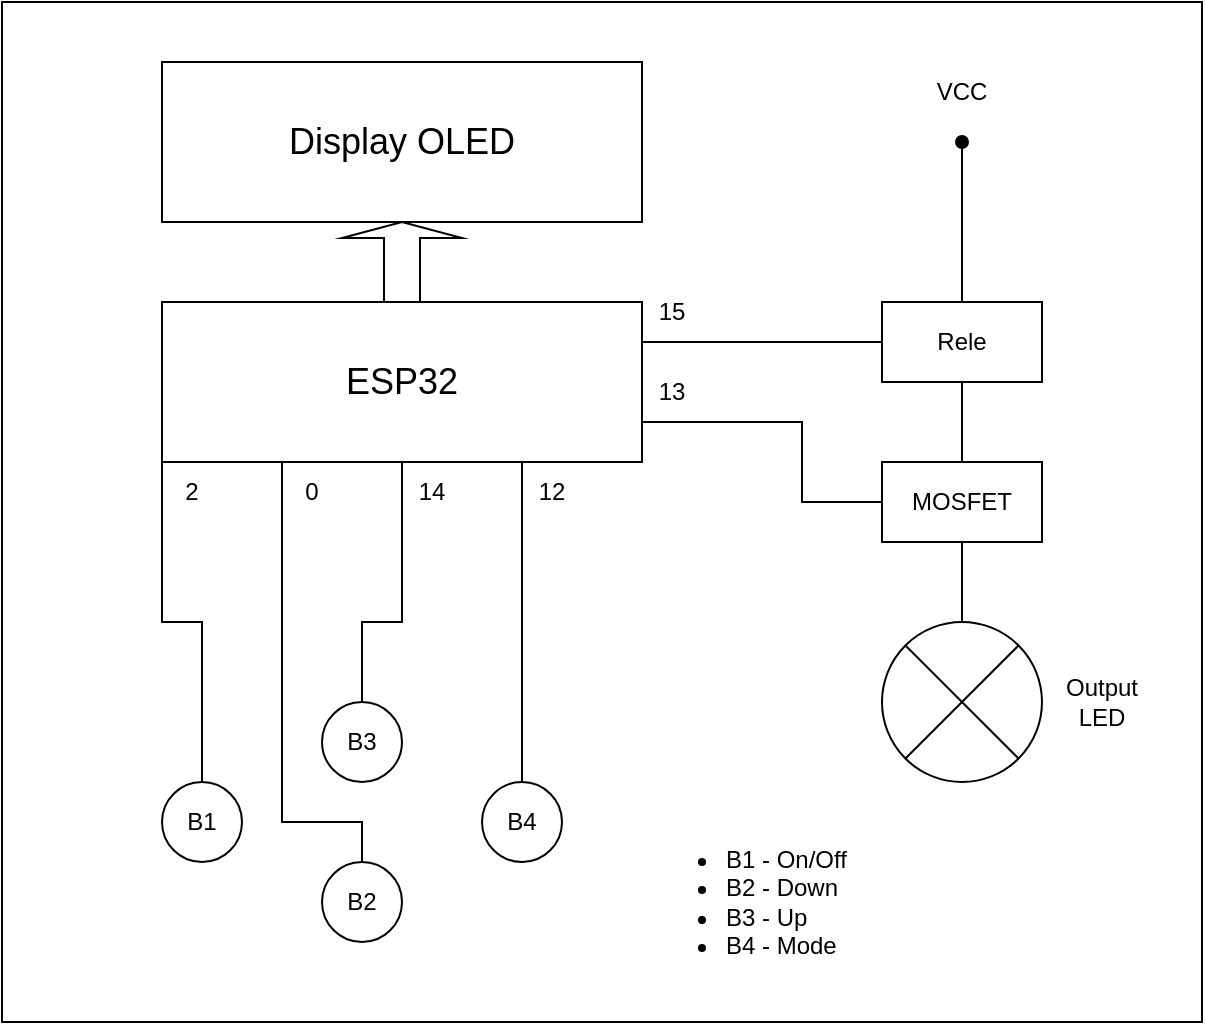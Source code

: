 <mxfile version="24.0.4" type="device" pages="2">
  <diagram name="Página-1" id="pLGN__kz6BKJUhdq8Tg8">
    <mxGraphModel dx="448" dy="465" grid="1" gridSize="10" guides="1" tooltips="1" connect="1" arrows="1" fold="1" page="1" pageScale="1" pageWidth="827" pageHeight="583" math="0" shadow="0">
      <root>
        <mxCell id="0" />
        <mxCell id="1" parent="0" />
        <mxCell id="VAup3q3DuHrqm3DOeZ1k-28" value="" style="rounded=0;whiteSpace=wrap;html=1;fillColor=none;" vertex="1" parent="1">
          <mxGeometry x="80" y="10" width="600" height="510" as="geometry" />
        </mxCell>
        <mxCell id="VAup3q3DuHrqm3DOeZ1k-17" style="edgeStyle=orthogonalEdgeStyle;rounded=0;orthogonalLoop=1;jettySize=auto;html=1;exitX=0.5;exitY=0;exitDx=0;exitDy=0;entryX=0;entryY=1;entryDx=0;entryDy=0;endArrow=none;endFill=0;" edge="1" parent="1" source="VAup3q3DuHrqm3DOeZ1k-1" target="VAup3q3DuHrqm3DOeZ1k-6">
          <mxGeometry relative="1" as="geometry" />
        </mxCell>
        <mxCell id="VAup3q3DuHrqm3DOeZ1k-1" value="B1" style="ellipse;whiteSpace=wrap;html=1;aspect=fixed;" vertex="1" parent="1">
          <mxGeometry x="160" y="400" width="40" height="40" as="geometry" />
        </mxCell>
        <mxCell id="VAup3q3DuHrqm3DOeZ1k-2" value="&lt;font style=&quot;font-size: 18px;&quot;&gt;Display OLED&lt;/font&gt;" style="rounded=0;whiteSpace=wrap;html=1;" vertex="1" parent="1">
          <mxGeometry x="160" y="40" width="240" height="80" as="geometry" />
        </mxCell>
        <mxCell id="VAup3q3DuHrqm3DOeZ1k-18" style="edgeStyle=orthogonalEdgeStyle;rounded=0;orthogonalLoop=1;jettySize=auto;html=1;exitX=0.5;exitY=0;exitDx=0;exitDy=0;entryX=0.5;entryY=1;entryDx=0;entryDy=0;endArrow=none;endFill=0;" edge="1" parent="1" source="VAup3q3DuHrqm3DOeZ1k-3" target="VAup3q3DuHrqm3DOeZ1k-6">
          <mxGeometry relative="1" as="geometry">
            <Array as="points">
              <mxPoint x="260" y="320" />
              <mxPoint x="280" y="320" />
            </Array>
          </mxGeometry>
        </mxCell>
        <mxCell id="VAup3q3DuHrqm3DOeZ1k-3" value="B3" style="ellipse;whiteSpace=wrap;html=1;aspect=fixed;" vertex="1" parent="1">
          <mxGeometry x="240" y="360" width="40" height="40" as="geometry" />
        </mxCell>
        <mxCell id="VAup3q3DuHrqm3DOeZ1k-19" style="edgeStyle=orthogonalEdgeStyle;rounded=0;orthogonalLoop=1;jettySize=auto;html=1;exitX=0.5;exitY=0;exitDx=0;exitDy=0;entryX=0.25;entryY=1;entryDx=0;entryDy=0;endArrow=none;endFill=0;" edge="1" parent="1" source="VAup3q3DuHrqm3DOeZ1k-4" target="VAup3q3DuHrqm3DOeZ1k-6">
          <mxGeometry relative="1" as="geometry">
            <Array as="points">
              <mxPoint x="260" y="420" />
              <mxPoint x="220" y="420" />
            </Array>
          </mxGeometry>
        </mxCell>
        <mxCell id="VAup3q3DuHrqm3DOeZ1k-4" value="B2" style="ellipse;whiteSpace=wrap;html=1;aspect=fixed;" vertex="1" parent="1">
          <mxGeometry x="240" y="440" width="40" height="40" as="geometry" />
        </mxCell>
        <mxCell id="VAup3q3DuHrqm3DOeZ1k-5" value="B4" style="ellipse;whiteSpace=wrap;html=1;aspect=fixed;" vertex="1" parent="1">
          <mxGeometry x="320" y="400" width="40" height="40" as="geometry" />
        </mxCell>
        <mxCell id="VAup3q3DuHrqm3DOeZ1k-15" style="edgeStyle=orthogonalEdgeStyle;rounded=0;orthogonalLoop=1;jettySize=auto;html=1;exitX=1;exitY=0.25;exitDx=0;exitDy=0;entryX=0;entryY=0.5;entryDx=0;entryDy=0;endArrow=none;endFill=0;" edge="1" parent="1" source="VAup3q3DuHrqm3DOeZ1k-6" target="VAup3q3DuHrqm3DOeZ1k-7">
          <mxGeometry relative="1" as="geometry" />
        </mxCell>
        <mxCell id="VAup3q3DuHrqm3DOeZ1k-16" style="edgeStyle=orthogonalEdgeStyle;rounded=0;orthogonalLoop=1;jettySize=auto;html=1;exitX=1;exitY=0.75;exitDx=0;exitDy=0;entryX=0;entryY=0.5;entryDx=0;entryDy=0;endArrow=none;endFill=0;" edge="1" parent="1" source="VAup3q3DuHrqm3DOeZ1k-6" target="VAup3q3DuHrqm3DOeZ1k-8">
          <mxGeometry relative="1" as="geometry">
            <Array as="points">
              <mxPoint x="480" y="220" />
              <mxPoint x="480" y="260" />
            </Array>
          </mxGeometry>
        </mxCell>
        <mxCell id="VAup3q3DuHrqm3DOeZ1k-20" style="edgeStyle=orthogonalEdgeStyle;rounded=0;orthogonalLoop=1;jettySize=auto;html=1;exitX=0.75;exitY=1;exitDx=0;exitDy=0;endArrow=none;endFill=0;" edge="1" parent="1" source="VAup3q3DuHrqm3DOeZ1k-6" target="VAup3q3DuHrqm3DOeZ1k-5">
          <mxGeometry relative="1" as="geometry" />
        </mxCell>
        <mxCell id="VAup3q3DuHrqm3DOeZ1k-6" value="&lt;font style=&quot;font-size: 18px;&quot;&gt;ESP32&lt;/font&gt;" style="rounded=0;whiteSpace=wrap;html=1;" vertex="1" parent="1">
          <mxGeometry x="160" y="160" width="240" height="80" as="geometry" />
        </mxCell>
        <mxCell id="VAup3q3DuHrqm3DOeZ1k-9" style="edgeStyle=orthogonalEdgeStyle;rounded=0;orthogonalLoop=1;jettySize=auto;html=1;exitX=0.5;exitY=0;exitDx=0;exitDy=0;endArrow=oval;endFill=1;" edge="1" parent="1" source="VAup3q3DuHrqm3DOeZ1k-7">
          <mxGeometry relative="1" as="geometry">
            <mxPoint x="560" y="80" as="targetPoint" />
          </mxGeometry>
        </mxCell>
        <mxCell id="VAup3q3DuHrqm3DOeZ1k-11" style="edgeStyle=orthogonalEdgeStyle;rounded=0;orthogonalLoop=1;jettySize=auto;html=1;exitX=0.5;exitY=1;exitDx=0;exitDy=0;entryX=0.5;entryY=0;entryDx=0;entryDy=0;endArrow=none;endFill=0;" edge="1" parent="1" source="VAup3q3DuHrqm3DOeZ1k-7" target="VAup3q3DuHrqm3DOeZ1k-8">
          <mxGeometry relative="1" as="geometry" />
        </mxCell>
        <mxCell id="VAup3q3DuHrqm3DOeZ1k-7" value="Rele" style="rounded=0;whiteSpace=wrap;html=1;" vertex="1" parent="1">
          <mxGeometry x="520" y="160" width="80" height="40" as="geometry" />
        </mxCell>
        <mxCell id="VAup3q3DuHrqm3DOeZ1k-13" style="edgeStyle=orthogonalEdgeStyle;rounded=0;orthogonalLoop=1;jettySize=auto;html=1;exitX=0.5;exitY=1;exitDx=0;exitDy=0;entryX=0.5;entryY=0;entryDx=0;entryDy=0;endArrow=none;endFill=0;" edge="1" parent="1" source="VAup3q3DuHrqm3DOeZ1k-8" target="VAup3q3DuHrqm3DOeZ1k-12">
          <mxGeometry relative="1" as="geometry" />
        </mxCell>
        <mxCell id="VAup3q3DuHrqm3DOeZ1k-8" value="MOSFET" style="rounded=0;whiteSpace=wrap;html=1;" vertex="1" parent="1">
          <mxGeometry x="520" y="240" width="80" height="40" as="geometry" />
        </mxCell>
        <mxCell id="VAup3q3DuHrqm3DOeZ1k-10" value="VCC" style="text;html=1;align=center;verticalAlign=middle;whiteSpace=wrap;rounded=0;" vertex="1" parent="1">
          <mxGeometry x="530" y="40" width="60" height="30" as="geometry" />
        </mxCell>
        <mxCell id="VAup3q3DuHrqm3DOeZ1k-12" value="" style="shape=sumEllipse;perimeter=ellipsePerimeter;whiteSpace=wrap;html=1;backgroundOutline=1;" vertex="1" parent="1">
          <mxGeometry x="520" y="320" width="80" height="80" as="geometry" />
        </mxCell>
        <mxCell id="VAup3q3DuHrqm3DOeZ1k-14" value="Output LED" style="text;html=1;align=center;verticalAlign=middle;whiteSpace=wrap;rounded=0;" vertex="1" parent="1">
          <mxGeometry x="600" y="345" width="60" height="30" as="geometry" />
        </mxCell>
        <mxCell id="VAup3q3DuHrqm3DOeZ1k-21" value="" style="shape=singleArrow;direction=north;whiteSpace=wrap;html=1;" vertex="1" parent="1">
          <mxGeometry x="250" y="120" width="60" height="40" as="geometry" />
        </mxCell>
        <mxCell id="VAup3q3DuHrqm3DOeZ1k-22" value="15" style="text;html=1;align=center;verticalAlign=middle;whiteSpace=wrap;rounded=0;" vertex="1" parent="1">
          <mxGeometry x="400" y="150" width="30" height="30" as="geometry" />
        </mxCell>
        <mxCell id="VAup3q3DuHrqm3DOeZ1k-23" value="13" style="text;html=1;align=center;verticalAlign=middle;whiteSpace=wrap;rounded=0;" vertex="1" parent="1">
          <mxGeometry x="400" y="190" width="30" height="30" as="geometry" />
        </mxCell>
        <mxCell id="VAup3q3DuHrqm3DOeZ1k-24" value="2" style="text;html=1;align=center;verticalAlign=middle;whiteSpace=wrap;rounded=0;" vertex="1" parent="1">
          <mxGeometry x="160" y="240" width="30" height="30" as="geometry" />
        </mxCell>
        <mxCell id="VAup3q3DuHrqm3DOeZ1k-25" value="0" style="text;html=1;align=center;verticalAlign=middle;whiteSpace=wrap;rounded=0;" vertex="1" parent="1">
          <mxGeometry x="220" y="240" width="30" height="30" as="geometry" />
        </mxCell>
        <mxCell id="VAup3q3DuHrqm3DOeZ1k-26" value="14" style="text;html=1;align=center;verticalAlign=middle;whiteSpace=wrap;rounded=0;" vertex="1" parent="1">
          <mxGeometry x="280" y="240" width="30" height="30" as="geometry" />
        </mxCell>
        <mxCell id="VAup3q3DuHrqm3DOeZ1k-27" value="12" style="text;html=1;align=center;verticalAlign=middle;whiteSpace=wrap;rounded=0;" vertex="1" parent="1">
          <mxGeometry x="340" y="240" width="30" height="30" as="geometry" />
        </mxCell>
        <mxCell id="VAup3q3DuHrqm3DOeZ1k-29" value="&lt;ul&gt;&lt;li&gt;B1 - On/Off&lt;/li&gt;&lt;li&gt;B2 - Down&lt;br&gt;&lt;/li&gt;&lt;li&gt;B3 - Up&lt;/li&gt;&lt;li&gt;B4 - Mode&lt;/li&gt;&lt;/ul&gt;" style="text;html=1;align=left;verticalAlign=middle;whiteSpace=wrap;rounded=0;" vertex="1" parent="1">
          <mxGeometry x="400" y="410" width="260" height="100" as="geometry" />
        </mxCell>
      </root>
    </mxGraphModel>
  </diagram>
  <diagram id="EZaES2KNtXbn9PIYyRio" name="Página-2">
    <mxGraphModel dx="633" dy="656" grid="1" gridSize="10" guides="1" tooltips="1" connect="1" arrows="1" fold="1" page="1" pageScale="1" pageWidth="827" pageHeight="583" math="0" shadow="0">
      <root>
        <mxCell id="0" />
        <mxCell id="1" parent="0" />
        <mxCell id="i-xhMRC54x5TZHByGtTk-1" value="LED Control" style="rounded=1;whiteSpace=wrap;html=1;" vertex="1" parent="1">
          <mxGeometry x="480" y="240" width="120" height="120" as="geometry" />
        </mxCell>
        <mxCell id="i-xhMRC54x5TZHByGtTk-6" style="edgeStyle=orthogonalEdgeStyle;rounded=0;orthogonalLoop=1;jettySize=auto;html=1;exitX=1;exitY=0.5;exitDx=0;exitDy=0;entryX=0;entryY=0.5;entryDx=0;entryDy=0;" edge="1" parent="1" source="i-xhMRC54x5TZHByGtTk-2" target="i-xhMRC54x5TZHByGtTk-1">
          <mxGeometry relative="1" as="geometry" />
        </mxCell>
        <mxCell id="i-xhMRC54x5TZHByGtTk-7" style="edgeStyle=orthogonalEdgeStyle;rounded=0;orthogonalLoop=1;jettySize=auto;html=1;exitX=1;exitY=0.25;exitDx=0;exitDy=0;entryX=0;entryY=0.25;entryDx=0;entryDy=0;" edge="1" parent="1" source="i-xhMRC54x5TZHByGtTk-2" target="i-xhMRC54x5TZHByGtTk-1">
          <mxGeometry relative="1" as="geometry">
            <Array as="points">
              <mxPoint x="440" y="250" />
              <mxPoint x="440" y="270" />
            </Array>
          </mxGeometry>
        </mxCell>
        <mxCell id="i-xhMRC54x5TZHByGtTk-11" style="edgeStyle=orthogonalEdgeStyle;rounded=0;orthogonalLoop=1;jettySize=auto;html=1;exitX=0.5;exitY=0;exitDx=0;exitDy=0;entryX=0.5;entryY=1;entryDx=0;entryDy=0;" edge="1" parent="1" source="i-xhMRC54x5TZHByGtTk-2" target="i-xhMRC54x5TZHByGtTk-10">
          <mxGeometry relative="1" as="geometry" />
        </mxCell>
        <mxCell id="i-xhMRC54x5TZHByGtTk-2" value="APP Manager" style="rounded=1;whiteSpace=wrap;html=1;" vertex="1" parent="1">
          <mxGeometry x="120" y="200" width="200" height="200" as="geometry" />
        </mxCell>
        <mxCell id="i-xhMRC54x5TZHByGtTk-9" style="edgeStyle=orthogonalEdgeStyle;rounded=0;orthogonalLoop=1;jettySize=auto;html=1;exitX=0.5;exitY=0;exitDx=0;exitDy=0;entryX=0.5;entryY=1;entryDx=0;entryDy=0;" edge="1" parent="1" source="i-xhMRC54x5TZHByGtTk-8" target="i-xhMRC54x5TZHByGtTk-2">
          <mxGeometry relative="1" as="geometry" />
        </mxCell>
        <mxCell id="i-xhMRC54x5TZHByGtTk-8" value="Key Manager" style="rounded=1;whiteSpace=wrap;html=1;" vertex="1" parent="1">
          <mxGeometry x="160" y="440" width="120" height="120" as="geometry" />
        </mxCell>
        <mxCell id="i-xhMRC54x5TZHByGtTk-10" value="Display Manager" style="rounded=1;whiteSpace=wrap;html=1;" vertex="1" parent="1">
          <mxGeometry x="120" y="40" width="200" height="80" as="geometry" />
        </mxCell>
      </root>
    </mxGraphModel>
  </diagram>
</mxfile>
